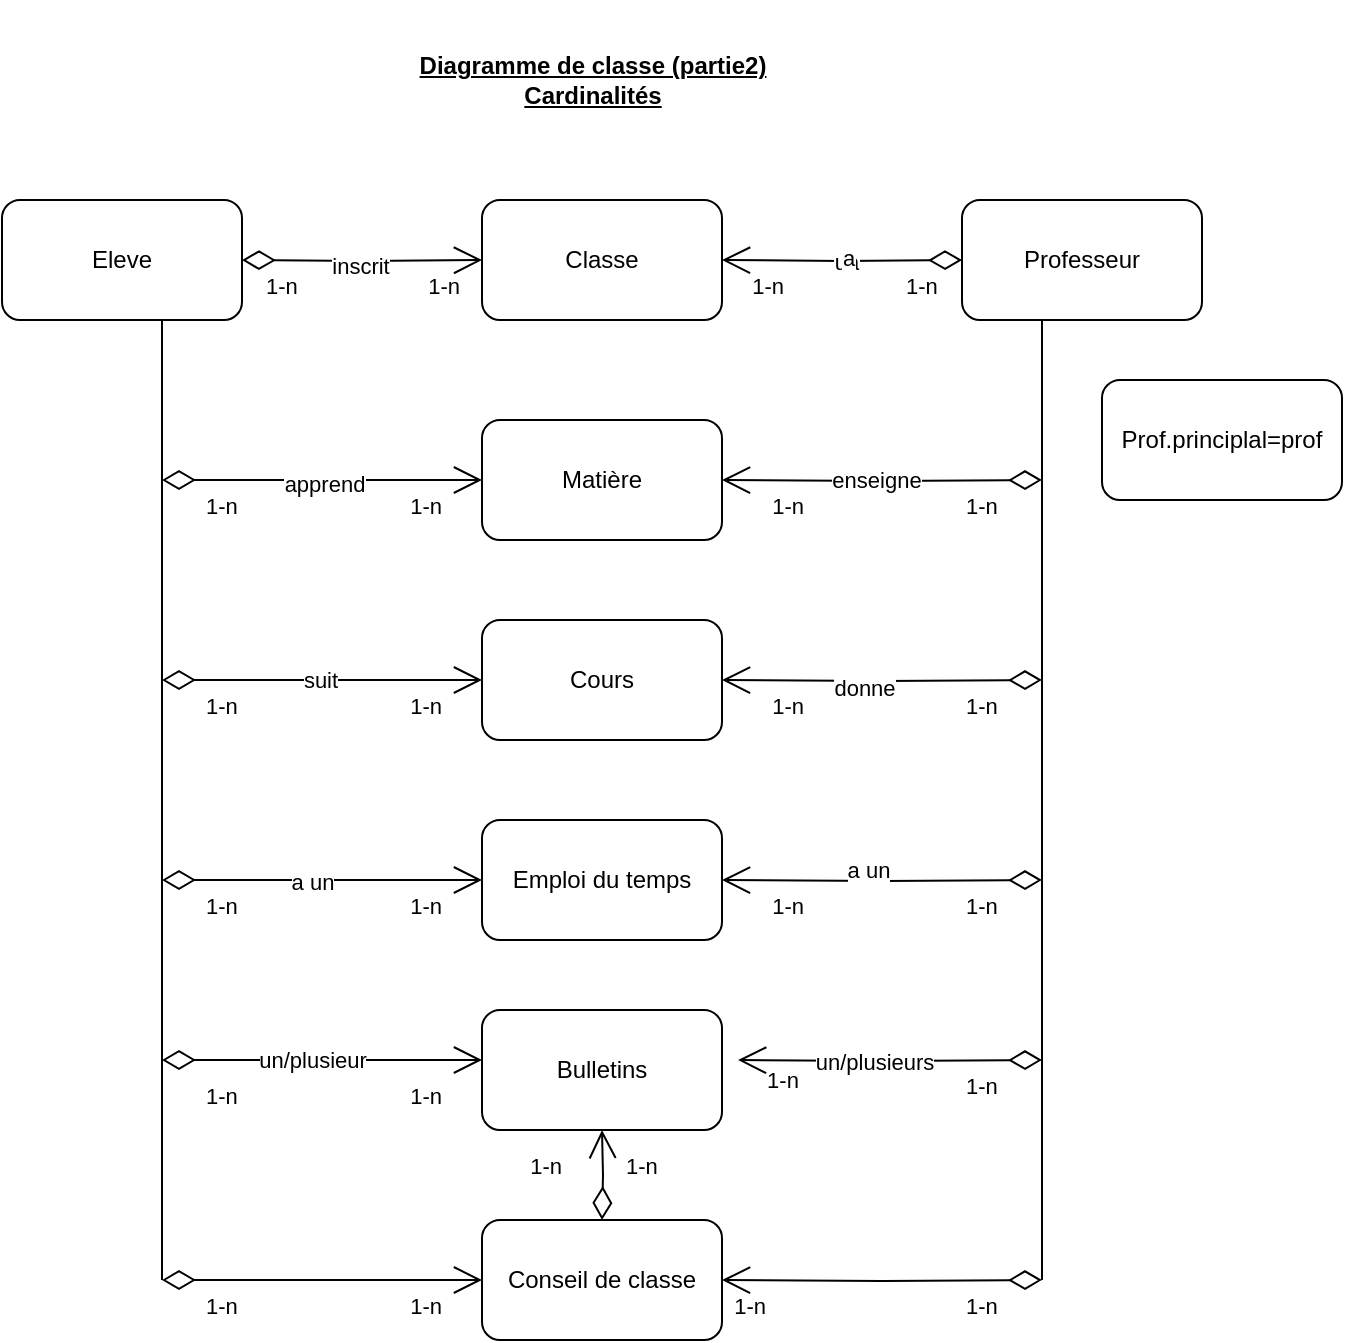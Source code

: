 <mxfile version="24.4.9" type="device">
  <diagram id="3FM4Ts7zy2v4HSRmvazU" name="Page-1">
    <mxGraphModel dx="794" dy="509" grid="1" gridSize="10" guides="1" tooltips="1" connect="1" arrows="1" fold="1" page="1" pageScale="1" pageWidth="827" pageHeight="1169" math="0" shadow="0">
      <root>
        <mxCell id="0" />
        <mxCell id="1" parent="0" />
        <mxCell id="G7PKdQC7UyPGDUOadVF0-1" value="Eleve" style="rounded=1;whiteSpace=wrap;html=1;" parent="1" vertex="1">
          <mxGeometry x="60" y="150" width="120" height="60" as="geometry" />
        </mxCell>
        <mxCell id="G7PKdQC7UyPGDUOadVF0-2" value="Professeur" style="rounded=1;whiteSpace=wrap;html=1;" parent="1" vertex="1">
          <mxGeometry x="540" y="150" width="120" height="60" as="geometry" />
        </mxCell>
        <mxCell id="G7PKdQC7UyPGDUOadVF0-3" value="Prof.principlal=prof" style="rounded=1;whiteSpace=wrap;html=1;" parent="1" vertex="1">
          <mxGeometry x="610" y="240" width="120" height="60" as="geometry" />
        </mxCell>
        <mxCell id="G7PKdQC7UyPGDUOadVF0-4" value="Classe" style="rounded=1;whiteSpace=wrap;html=1;" parent="1" vertex="1">
          <mxGeometry x="300" y="150" width="120" height="60" as="geometry" />
        </mxCell>
        <mxCell id="G7PKdQC7UyPGDUOadVF0-5" value="Matière" style="rounded=1;whiteSpace=wrap;html=1;" parent="1" vertex="1">
          <mxGeometry x="300" y="260" width="120" height="60" as="geometry" />
        </mxCell>
        <mxCell id="G7PKdQC7UyPGDUOadVF0-6" value="Cours" style="rounded=1;whiteSpace=wrap;html=1;" parent="1" vertex="1">
          <mxGeometry x="300" y="360" width="120" height="60" as="geometry" />
        </mxCell>
        <mxCell id="G7PKdQC7UyPGDUOadVF0-7" value="Emploi du temps" style="rounded=1;whiteSpace=wrap;html=1;" parent="1" vertex="1">
          <mxGeometry x="300" y="460" width="120" height="60" as="geometry" />
        </mxCell>
        <mxCell id="G7PKdQC7UyPGDUOadVF0-8" value="Bulletins" style="rounded=1;whiteSpace=wrap;html=1;" parent="1" vertex="1">
          <mxGeometry x="300" y="555" width="120" height="60" as="geometry" />
        </mxCell>
        <mxCell id="G7PKdQC7UyPGDUOadVF0-9" value="Conseil de classe" style="rounded=1;whiteSpace=wrap;html=1;" parent="1" vertex="1">
          <mxGeometry x="300" y="660" width="120" height="60" as="geometry" />
        </mxCell>
        <mxCell id="G7PKdQC7UyPGDUOadVF0-10" value="&lt;font&gt;&lt;u&gt;Diagramme de classe (partie2)&lt;/u&gt;&lt;/font&gt;&lt;div&gt;&lt;u&gt;Cardinalités&lt;/u&gt;&lt;/div&gt;" style="text;align=center;fontStyle=1;verticalAlign=middle;spacingLeft=3;spacingRight=3;strokeColor=none;rotatable=0;points=[[0,0.5],[1,0.5]];portConstraint=eastwest;html=1;" parent="1" vertex="1">
          <mxGeometry x="260" y="50" width="190" height="80" as="geometry" />
        </mxCell>
        <mxCell id="G7PKdQC7UyPGDUOadVF0-11" value="" style="endArrow=open;html=1;endSize=12;startArrow=diamondThin;startSize=14;startFill=0;edgeStyle=orthogonalEdgeStyle;rounded=0;entryX=0;entryY=0.5;entryDx=0;entryDy=0;" parent="1" target="G7PKdQC7UyPGDUOadVF0-4" edge="1">
          <mxGeometry relative="1" as="geometry">
            <mxPoint x="180" y="180" as="sourcePoint" />
            <mxPoint x="340" y="180" as="targetPoint" />
          </mxGeometry>
        </mxCell>
        <mxCell id="G7PKdQC7UyPGDUOadVF0-12" value="1-n" style="edgeLabel;resizable=0;html=1;align=left;verticalAlign=top;" parent="G7PKdQC7UyPGDUOadVF0-11" connectable="0" vertex="1">
          <mxGeometry x="-1" relative="1" as="geometry">
            <mxPoint x="10" as="offset" />
          </mxGeometry>
        </mxCell>
        <mxCell id="G7PKdQC7UyPGDUOadVF0-13" value="1-n" style="edgeLabel;resizable=0;html=1;align=right;verticalAlign=top;" parent="G7PKdQC7UyPGDUOadVF0-11" connectable="0" vertex="1">
          <mxGeometry x="1" relative="1" as="geometry">
            <mxPoint x="-10" as="offset" />
          </mxGeometry>
        </mxCell>
        <mxCell id="wXwLW4L91MvohHg7rXFi-1" value="inscrit" style="edgeLabel;html=1;align=center;verticalAlign=middle;resizable=0;points=[];" vertex="1" connectable="0" parent="G7PKdQC7UyPGDUOadVF0-11">
          <mxGeometry x="-0.026" y="-2" relative="1" as="geometry">
            <mxPoint as="offset" />
          </mxGeometry>
        </mxCell>
        <mxCell id="G7PKdQC7UyPGDUOadVF0-14" value="" style="endArrow=open;html=1;endSize=12;startArrow=diamondThin;startSize=14;startFill=0;edgeStyle=orthogonalEdgeStyle;rounded=0;entryX=1;entryY=0.5;entryDx=0;entryDy=0;" parent="1" target="G7PKdQC7UyPGDUOadVF0-4" edge="1">
          <mxGeometry relative="1" as="geometry">
            <mxPoint x="540" y="180" as="sourcePoint" />
            <mxPoint x="700" y="180" as="targetPoint" />
          </mxGeometry>
        </mxCell>
        <mxCell id="G7PKdQC7UyPGDUOadVF0-15" value="1-n" style="edgeLabel;resizable=0;html=1;align=left;verticalAlign=top;" parent="G7PKdQC7UyPGDUOadVF0-14" connectable="0" vertex="1">
          <mxGeometry x="-1" relative="1" as="geometry">
            <mxPoint x="-30" as="offset" />
          </mxGeometry>
        </mxCell>
        <mxCell id="G7PKdQC7UyPGDUOadVF0-16" value="1-n" style="edgeLabel;resizable=0;html=1;align=right;verticalAlign=top;" parent="G7PKdQC7UyPGDUOadVF0-14" connectable="0" vertex="1">
          <mxGeometry x="1" relative="1" as="geometry">
            <mxPoint x="31" as="offset" />
          </mxGeometry>
        </mxCell>
        <mxCell id="wXwLW4L91MvohHg7rXFi-2" value="ua" style="edgeLabel;html=1;align=center;verticalAlign=middle;resizable=0;points=[];" vertex="1" connectable="0" parent="G7PKdQC7UyPGDUOadVF0-14">
          <mxGeometry x="-0.032" relative="1" as="geometry">
            <mxPoint as="offset" />
          </mxGeometry>
        </mxCell>
        <mxCell id="wXwLW4L91MvohHg7rXFi-3" value="a" style="edgeLabel;html=1;align=center;verticalAlign=middle;resizable=0;points=[];" vertex="1" connectable="0" parent="G7PKdQC7UyPGDUOadVF0-14">
          <mxGeometry x="-0.049" y="-2" relative="1" as="geometry">
            <mxPoint as="offset" />
          </mxGeometry>
        </mxCell>
        <mxCell id="G7PKdQC7UyPGDUOadVF0-17" value="" style="endArrow=open;html=1;endSize=12;startArrow=diamondThin;startSize=14;startFill=0;edgeStyle=orthogonalEdgeStyle;rounded=0;" parent="1" edge="1">
          <mxGeometry relative="1" as="geometry">
            <mxPoint x="140" y="290" as="sourcePoint" />
            <mxPoint x="300" y="290" as="targetPoint" />
          </mxGeometry>
        </mxCell>
        <mxCell id="G7PKdQC7UyPGDUOadVF0-18" value="1-n" style="edgeLabel;resizable=0;html=1;align=left;verticalAlign=top;" parent="G7PKdQC7UyPGDUOadVF0-17" connectable="0" vertex="1">
          <mxGeometry x="-1" relative="1" as="geometry">
            <mxPoint x="20" as="offset" />
          </mxGeometry>
        </mxCell>
        <mxCell id="G7PKdQC7UyPGDUOadVF0-19" value="1-n" style="edgeLabel;resizable=0;html=1;align=right;verticalAlign=top;" parent="G7PKdQC7UyPGDUOadVF0-17" connectable="0" vertex="1">
          <mxGeometry x="1" relative="1" as="geometry">
            <mxPoint x="-20" as="offset" />
          </mxGeometry>
        </mxCell>
        <mxCell id="wXwLW4L91MvohHg7rXFi-8" value="apprend" style="edgeLabel;html=1;align=center;verticalAlign=middle;resizable=0;points=[];" vertex="1" connectable="0" parent="G7PKdQC7UyPGDUOadVF0-17">
          <mxGeometry x="0.008" y="-2" relative="1" as="geometry">
            <mxPoint as="offset" />
          </mxGeometry>
        </mxCell>
        <mxCell id="G7PKdQC7UyPGDUOadVF0-20" value="" style="endArrow=open;html=1;endSize=12;startArrow=diamondThin;startSize=14;startFill=0;edgeStyle=orthogonalEdgeStyle;rounded=0;" parent="1" edge="1">
          <mxGeometry relative="1" as="geometry">
            <mxPoint x="140" y="390" as="sourcePoint" />
            <mxPoint x="300" y="390" as="targetPoint" />
          </mxGeometry>
        </mxCell>
        <mxCell id="G7PKdQC7UyPGDUOadVF0-21" value="1-n" style="edgeLabel;resizable=0;html=1;align=left;verticalAlign=top;" parent="G7PKdQC7UyPGDUOadVF0-20" connectable="0" vertex="1">
          <mxGeometry x="-1" relative="1" as="geometry">
            <mxPoint x="20" as="offset" />
          </mxGeometry>
        </mxCell>
        <mxCell id="G7PKdQC7UyPGDUOadVF0-22" value="1-n" style="edgeLabel;resizable=0;html=1;align=right;verticalAlign=top;" parent="G7PKdQC7UyPGDUOadVF0-20" connectable="0" vertex="1">
          <mxGeometry x="1" relative="1" as="geometry">
            <mxPoint x="-20" as="offset" />
          </mxGeometry>
        </mxCell>
        <mxCell id="wXwLW4L91MvohHg7rXFi-9" value="suit" style="edgeLabel;html=1;align=center;verticalAlign=middle;resizable=0;points=[];" vertex="1" connectable="0" parent="G7PKdQC7UyPGDUOadVF0-20">
          <mxGeometry x="-0.017" relative="1" as="geometry">
            <mxPoint as="offset" />
          </mxGeometry>
        </mxCell>
        <mxCell id="G7PKdQC7UyPGDUOadVF0-23" value="" style="endArrow=open;html=1;endSize=12;startArrow=diamondThin;startSize=14;startFill=0;edgeStyle=orthogonalEdgeStyle;rounded=0;" parent="1" edge="1">
          <mxGeometry relative="1" as="geometry">
            <mxPoint x="140" y="490" as="sourcePoint" />
            <mxPoint x="300" y="490" as="targetPoint" />
          </mxGeometry>
        </mxCell>
        <mxCell id="G7PKdQC7UyPGDUOadVF0-24" value="1-n" style="edgeLabel;resizable=0;html=1;align=left;verticalAlign=top;" parent="G7PKdQC7UyPGDUOadVF0-23" connectable="0" vertex="1">
          <mxGeometry x="-1" relative="1" as="geometry">
            <mxPoint x="20" as="offset" />
          </mxGeometry>
        </mxCell>
        <mxCell id="G7PKdQC7UyPGDUOadVF0-25" value="1-n" style="edgeLabel;resizable=0;html=1;align=right;verticalAlign=top;" parent="G7PKdQC7UyPGDUOadVF0-23" connectable="0" vertex="1">
          <mxGeometry x="1" relative="1" as="geometry">
            <mxPoint x="-20" as="offset" />
          </mxGeometry>
        </mxCell>
        <mxCell id="wXwLW4L91MvohHg7rXFi-11" value="a un" style="edgeLabel;html=1;align=center;verticalAlign=middle;resizable=0;points=[];" vertex="1" connectable="0" parent="G7PKdQC7UyPGDUOadVF0-23">
          <mxGeometry x="-0.067" y="-1" relative="1" as="geometry">
            <mxPoint as="offset" />
          </mxGeometry>
        </mxCell>
        <mxCell id="G7PKdQC7UyPGDUOadVF0-26" value="" style="endArrow=open;html=1;endSize=12;startArrow=diamondThin;startSize=14;startFill=0;edgeStyle=orthogonalEdgeStyle;rounded=0;" parent="1" edge="1">
          <mxGeometry relative="1" as="geometry">
            <mxPoint x="140" y="580" as="sourcePoint" />
            <mxPoint x="300" y="580" as="targetPoint" />
          </mxGeometry>
        </mxCell>
        <mxCell id="G7PKdQC7UyPGDUOadVF0-27" value="1-n" style="edgeLabel;resizable=0;html=1;align=left;verticalAlign=top;" parent="G7PKdQC7UyPGDUOadVF0-26" connectable="0" vertex="1">
          <mxGeometry x="-1" relative="1" as="geometry">
            <mxPoint x="20" y="5" as="offset" />
          </mxGeometry>
        </mxCell>
        <mxCell id="G7PKdQC7UyPGDUOadVF0-28" value="1-n" style="edgeLabel;resizable=0;html=1;align=right;verticalAlign=top;" parent="G7PKdQC7UyPGDUOadVF0-26" connectable="0" vertex="1">
          <mxGeometry x="1" relative="1" as="geometry">
            <mxPoint x="-20" y="5" as="offset" />
          </mxGeometry>
        </mxCell>
        <mxCell id="wXwLW4L91MvohHg7rXFi-13" value="un/plusieur" style="edgeLabel;html=1;align=center;verticalAlign=middle;resizable=0;points=[];" vertex="1" connectable="0" parent="G7PKdQC7UyPGDUOadVF0-26">
          <mxGeometry x="-0.067" relative="1" as="geometry">
            <mxPoint as="offset" />
          </mxGeometry>
        </mxCell>
        <mxCell id="G7PKdQC7UyPGDUOadVF0-29" value="" style="endArrow=open;html=1;endSize=12;startArrow=diamondThin;startSize=14;startFill=0;edgeStyle=orthogonalEdgeStyle;rounded=0;" parent="1" edge="1">
          <mxGeometry relative="1" as="geometry">
            <mxPoint x="140" y="690" as="sourcePoint" />
            <mxPoint x="300" y="690" as="targetPoint" />
          </mxGeometry>
        </mxCell>
        <mxCell id="G7PKdQC7UyPGDUOadVF0-30" value="1-n" style="edgeLabel;resizable=0;html=1;align=left;verticalAlign=top;" parent="G7PKdQC7UyPGDUOadVF0-29" connectable="0" vertex="1">
          <mxGeometry x="-1" relative="1" as="geometry">
            <mxPoint x="20" as="offset" />
          </mxGeometry>
        </mxCell>
        <mxCell id="G7PKdQC7UyPGDUOadVF0-31" value="1-n" style="edgeLabel;resizable=0;html=1;align=right;verticalAlign=top;" parent="G7PKdQC7UyPGDUOadVF0-29" connectable="0" vertex="1">
          <mxGeometry x="1" relative="1" as="geometry">
            <mxPoint x="-20" as="offset" />
          </mxGeometry>
        </mxCell>
        <mxCell id="G7PKdQC7UyPGDUOadVF0-32" value="" style="endArrow=open;html=1;endSize=12;startArrow=diamondThin;startSize=14;startFill=0;edgeStyle=orthogonalEdgeStyle;rounded=0;entryX=1;entryY=0.5;entryDx=0;entryDy=0;" parent="1" target="G7PKdQC7UyPGDUOadVF0-5" edge="1">
          <mxGeometry relative="1" as="geometry">
            <mxPoint x="580" y="290" as="sourcePoint" />
            <mxPoint x="740" y="290" as="targetPoint" />
          </mxGeometry>
        </mxCell>
        <mxCell id="G7PKdQC7UyPGDUOadVF0-33" value="1-n" style="edgeLabel;resizable=0;html=1;align=left;verticalAlign=top;" parent="G7PKdQC7UyPGDUOadVF0-32" connectable="0" vertex="1">
          <mxGeometry x="-1" relative="1" as="geometry">
            <mxPoint x="-40" as="offset" />
          </mxGeometry>
        </mxCell>
        <mxCell id="G7PKdQC7UyPGDUOadVF0-34" value="1-n" style="edgeLabel;resizable=0;html=1;align=right;verticalAlign=top;" parent="G7PKdQC7UyPGDUOadVF0-32" connectable="0" vertex="1">
          <mxGeometry x="1" relative="1" as="geometry">
            <mxPoint x="41" as="offset" />
          </mxGeometry>
        </mxCell>
        <mxCell id="wXwLW4L91MvohHg7rXFi-4" value="enseigne" style="edgeLabel;html=1;align=center;verticalAlign=middle;resizable=0;points=[];" vertex="1" connectable="0" parent="G7PKdQC7UyPGDUOadVF0-32">
          <mxGeometry x="0.045" relative="1" as="geometry">
            <mxPoint as="offset" />
          </mxGeometry>
        </mxCell>
        <mxCell id="G7PKdQC7UyPGDUOadVF0-35" value="" style="endArrow=open;html=1;endSize=12;startArrow=diamondThin;startSize=14;startFill=0;edgeStyle=orthogonalEdgeStyle;rounded=0;entryX=1;entryY=0.5;entryDx=0;entryDy=0;" parent="1" target="G7PKdQC7UyPGDUOadVF0-6" edge="1">
          <mxGeometry relative="1" as="geometry">
            <mxPoint x="580" y="390" as="sourcePoint" />
            <mxPoint x="740" y="390" as="targetPoint" />
          </mxGeometry>
        </mxCell>
        <mxCell id="G7PKdQC7UyPGDUOadVF0-36" value="1-n" style="edgeLabel;resizable=0;html=1;align=left;verticalAlign=top;" parent="G7PKdQC7UyPGDUOadVF0-35" connectable="0" vertex="1">
          <mxGeometry x="-1" relative="1" as="geometry">
            <mxPoint x="-40" as="offset" />
          </mxGeometry>
        </mxCell>
        <mxCell id="G7PKdQC7UyPGDUOadVF0-37" value="1-n" style="edgeLabel;resizable=0;html=1;align=right;verticalAlign=top;" parent="G7PKdQC7UyPGDUOadVF0-35" connectable="0" vertex="1">
          <mxGeometry x="1" relative="1" as="geometry">
            <mxPoint x="41" as="offset" />
          </mxGeometry>
        </mxCell>
        <mxCell id="wXwLW4L91MvohHg7rXFi-10" value="donne" style="edgeLabel;html=1;align=center;verticalAlign=middle;resizable=0;points=[];" vertex="1" connectable="0" parent="G7PKdQC7UyPGDUOadVF0-35">
          <mxGeometry x="0.119" y="4" relative="1" as="geometry">
            <mxPoint as="offset" />
          </mxGeometry>
        </mxCell>
        <mxCell id="G7PKdQC7UyPGDUOadVF0-38" value="" style="endArrow=open;html=1;endSize=12;startArrow=diamondThin;startSize=14;startFill=0;edgeStyle=orthogonalEdgeStyle;rounded=0;entryX=1;entryY=0.5;entryDx=0;entryDy=0;" parent="1" target="G7PKdQC7UyPGDUOadVF0-7" edge="1">
          <mxGeometry relative="1" as="geometry">
            <mxPoint x="580" y="490" as="sourcePoint" />
            <mxPoint x="740" y="490" as="targetPoint" />
          </mxGeometry>
        </mxCell>
        <mxCell id="G7PKdQC7UyPGDUOadVF0-39" value="1-n" style="edgeLabel;resizable=0;html=1;align=left;verticalAlign=top;" parent="G7PKdQC7UyPGDUOadVF0-38" connectable="0" vertex="1">
          <mxGeometry x="-1" relative="1" as="geometry">
            <mxPoint x="-40" as="offset" />
          </mxGeometry>
        </mxCell>
        <mxCell id="G7PKdQC7UyPGDUOadVF0-40" value="1-n" style="edgeLabel;resizable=0;html=1;align=right;verticalAlign=top;" parent="G7PKdQC7UyPGDUOadVF0-38" connectable="0" vertex="1">
          <mxGeometry x="1" relative="1" as="geometry">
            <mxPoint x="41" as="offset" />
          </mxGeometry>
        </mxCell>
        <mxCell id="wXwLW4L91MvohHg7rXFi-12" value="a un&lt;div&gt;&lt;br&gt;&lt;/div&gt;" style="edgeLabel;html=1;align=center;verticalAlign=middle;resizable=0;points=[];" vertex="1" connectable="0" parent="G7PKdQC7UyPGDUOadVF0-38">
          <mxGeometry x="0.095" y="2" relative="1" as="geometry">
            <mxPoint as="offset" />
          </mxGeometry>
        </mxCell>
        <mxCell id="G7PKdQC7UyPGDUOadVF0-41" value="" style="endArrow=open;html=1;endSize=12;startArrow=diamondThin;startSize=14;startFill=0;edgeStyle=orthogonalEdgeStyle;rounded=0;entryX=1;entryY=0.5;entryDx=0;entryDy=0;" parent="1" target="G7PKdQC7UyPGDUOadVF0-9" edge="1">
          <mxGeometry relative="1" as="geometry">
            <mxPoint x="580" y="690" as="sourcePoint" />
            <mxPoint x="740" y="690" as="targetPoint" />
          </mxGeometry>
        </mxCell>
        <mxCell id="G7PKdQC7UyPGDUOadVF0-42" value="1-n" style="edgeLabel;resizable=0;html=1;align=left;verticalAlign=top;" parent="G7PKdQC7UyPGDUOadVF0-41" connectable="0" vertex="1">
          <mxGeometry x="-1" relative="1" as="geometry">
            <mxPoint x="-40" as="offset" />
          </mxGeometry>
        </mxCell>
        <mxCell id="G7PKdQC7UyPGDUOadVF0-43" value="1-n" style="edgeLabel;resizable=0;html=1;align=right;verticalAlign=top;" parent="G7PKdQC7UyPGDUOadVF0-41" connectable="0" vertex="1">
          <mxGeometry x="1" relative="1" as="geometry">
            <mxPoint x="22" as="offset" />
          </mxGeometry>
        </mxCell>
        <mxCell id="G7PKdQC7UyPGDUOadVF0-44" value="" style="endArrow=open;html=1;endSize=12;startArrow=diamondThin;startSize=14;startFill=0;edgeStyle=orthogonalEdgeStyle;rounded=0;entryX=1.067;entryY=0.417;entryDx=0;entryDy=0;entryPerimeter=0;" parent="1" target="G7PKdQC7UyPGDUOadVF0-8" edge="1">
          <mxGeometry relative="1" as="geometry">
            <mxPoint x="580" y="580" as="sourcePoint" />
            <mxPoint x="740" y="580" as="targetPoint" />
          </mxGeometry>
        </mxCell>
        <mxCell id="G7PKdQC7UyPGDUOadVF0-45" value="1-n" style="edgeLabel;resizable=0;html=1;align=left;verticalAlign=top;" parent="G7PKdQC7UyPGDUOadVF0-44" connectable="0" vertex="1">
          <mxGeometry x="-1" relative="1" as="geometry">
            <mxPoint x="-40" as="offset" />
          </mxGeometry>
        </mxCell>
        <mxCell id="G7PKdQC7UyPGDUOadVF0-46" value="1-n" style="edgeLabel;html=1;align=center;verticalAlign=middle;resizable=0;points=[];" parent="G7PKdQC7UyPGDUOadVF0-44" vertex="1" connectable="0">
          <mxGeometry x="0.944" y="13" relative="1" as="geometry">
            <mxPoint x="17" y="-3" as="offset" />
          </mxGeometry>
        </mxCell>
        <mxCell id="wXwLW4L91MvohHg7rXFi-14" value="un/plusieurs" style="edgeLabel;html=1;align=center;verticalAlign=middle;resizable=0;points=[];" vertex="1" connectable="0" parent="G7PKdQC7UyPGDUOadVF0-44">
          <mxGeometry x="0.113" y="1" relative="1" as="geometry">
            <mxPoint as="offset" />
          </mxGeometry>
        </mxCell>
        <mxCell id="G7PKdQC7UyPGDUOadVF0-47" value="" style="endArrow=open;html=1;endSize=12;startArrow=diamondThin;startSize=14;startFill=0;edgeStyle=orthogonalEdgeStyle;rounded=0;entryX=0.5;entryY=1;entryDx=0;entryDy=0;" parent="1" target="G7PKdQC7UyPGDUOadVF0-8" edge="1">
          <mxGeometry relative="1" as="geometry">
            <mxPoint x="360" y="660" as="sourcePoint" />
            <mxPoint x="520" y="660" as="targetPoint" />
          </mxGeometry>
        </mxCell>
        <mxCell id="G7PKdQC7UyPGDUOadVF0-48" value="1-n" style="edgeLabel;resizable=0;html=1;align=left;verticalAlign=top;" parent="G7PKdQC7UyPGDUOadVF0-47" connectable="0" vertex="1">
          <mxGeometry x="-1" relative="1" as="geometry">
            <mxPoint x="10" y="-40" as="offset" />
          </mxGeometry>
        </mxCell>
        <mxCell id="G7PKdQC7UyPGDUOadVF0-49" value="1-n" style="edgeLabel;resizable=0;html=1;align=right;verticalAlign=top;" parent="G7PKdQC7UyPGDUOadVF0-47" connectable="0" vertex="1">
          <mxGeometry x="1" relative="1" as="geometry">
            <mxPoint x="-20" y="5" as="offset" />
          </mxGeometry>
        </mxCell>
        <mxCell id="G7PKdQC7UyPGDUOadVF0-51" value="" style="endArrow=none;html=1;rounded=0;" parent="1" edge="1">
          <mxGeometry width="50" height="50" relative="1" as="geometry">
            <mxPoint x="140" y="690" as="sourcePoint" />
            <mxPoint x="140" y="210" as="targetPoint" />
          </mxGeometry>
        </mxCell>
        <mxCell id="G7PKdQC7UyPGDUOadVF0-52" value="" style="endArrow=none;html=1;rounded=0;" parent="1" edge="1">
          <mxGeometry width="50" height="50" relative="1" as="geometry">
            <mxPoint x="580" y="690" as="sourcePoint" />
            <mxPoint x="580" y="210" as="targetPoint" />
          </mxGeometry>
        </mxCell>
      </root>
    </mxGraphModel>
  </diagram>
</mxfile>
